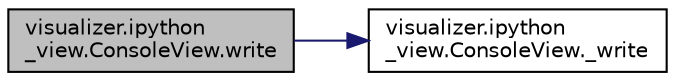 digraph "visualizer.ipython_view.ConsoleView.write"
{
  edge [fontname="Helvetica",fontsize="10",labelfontname="Helvetica",labelfontsize="10"];
  node [fontname="Helvetica",fontsize="10",shape=record];
  rankdir="LR";
  Node1 [label="visualizer.ipython\l_view.ConsoleView.write",height=0.2,width=0.4,color="black", fillcolor="grey75", style="filled", fontcolor="black"];
  Node1 -> Node2 [color="midnightblue",fontsize="10",style="solid"];
  Node2 [label="visualizer.ipython\l_view.ConsoleView._write",height=0.2,width=0.4,color="black", fillcolor="white", style="filled",URL="$d6/d63/classvisualizer_1_1ipython__view_1_1ConsoleView.html#a9759d9e625a21718dcd1dfe1188cc1d2",tooltip="Write given text to buffer. "];
}
